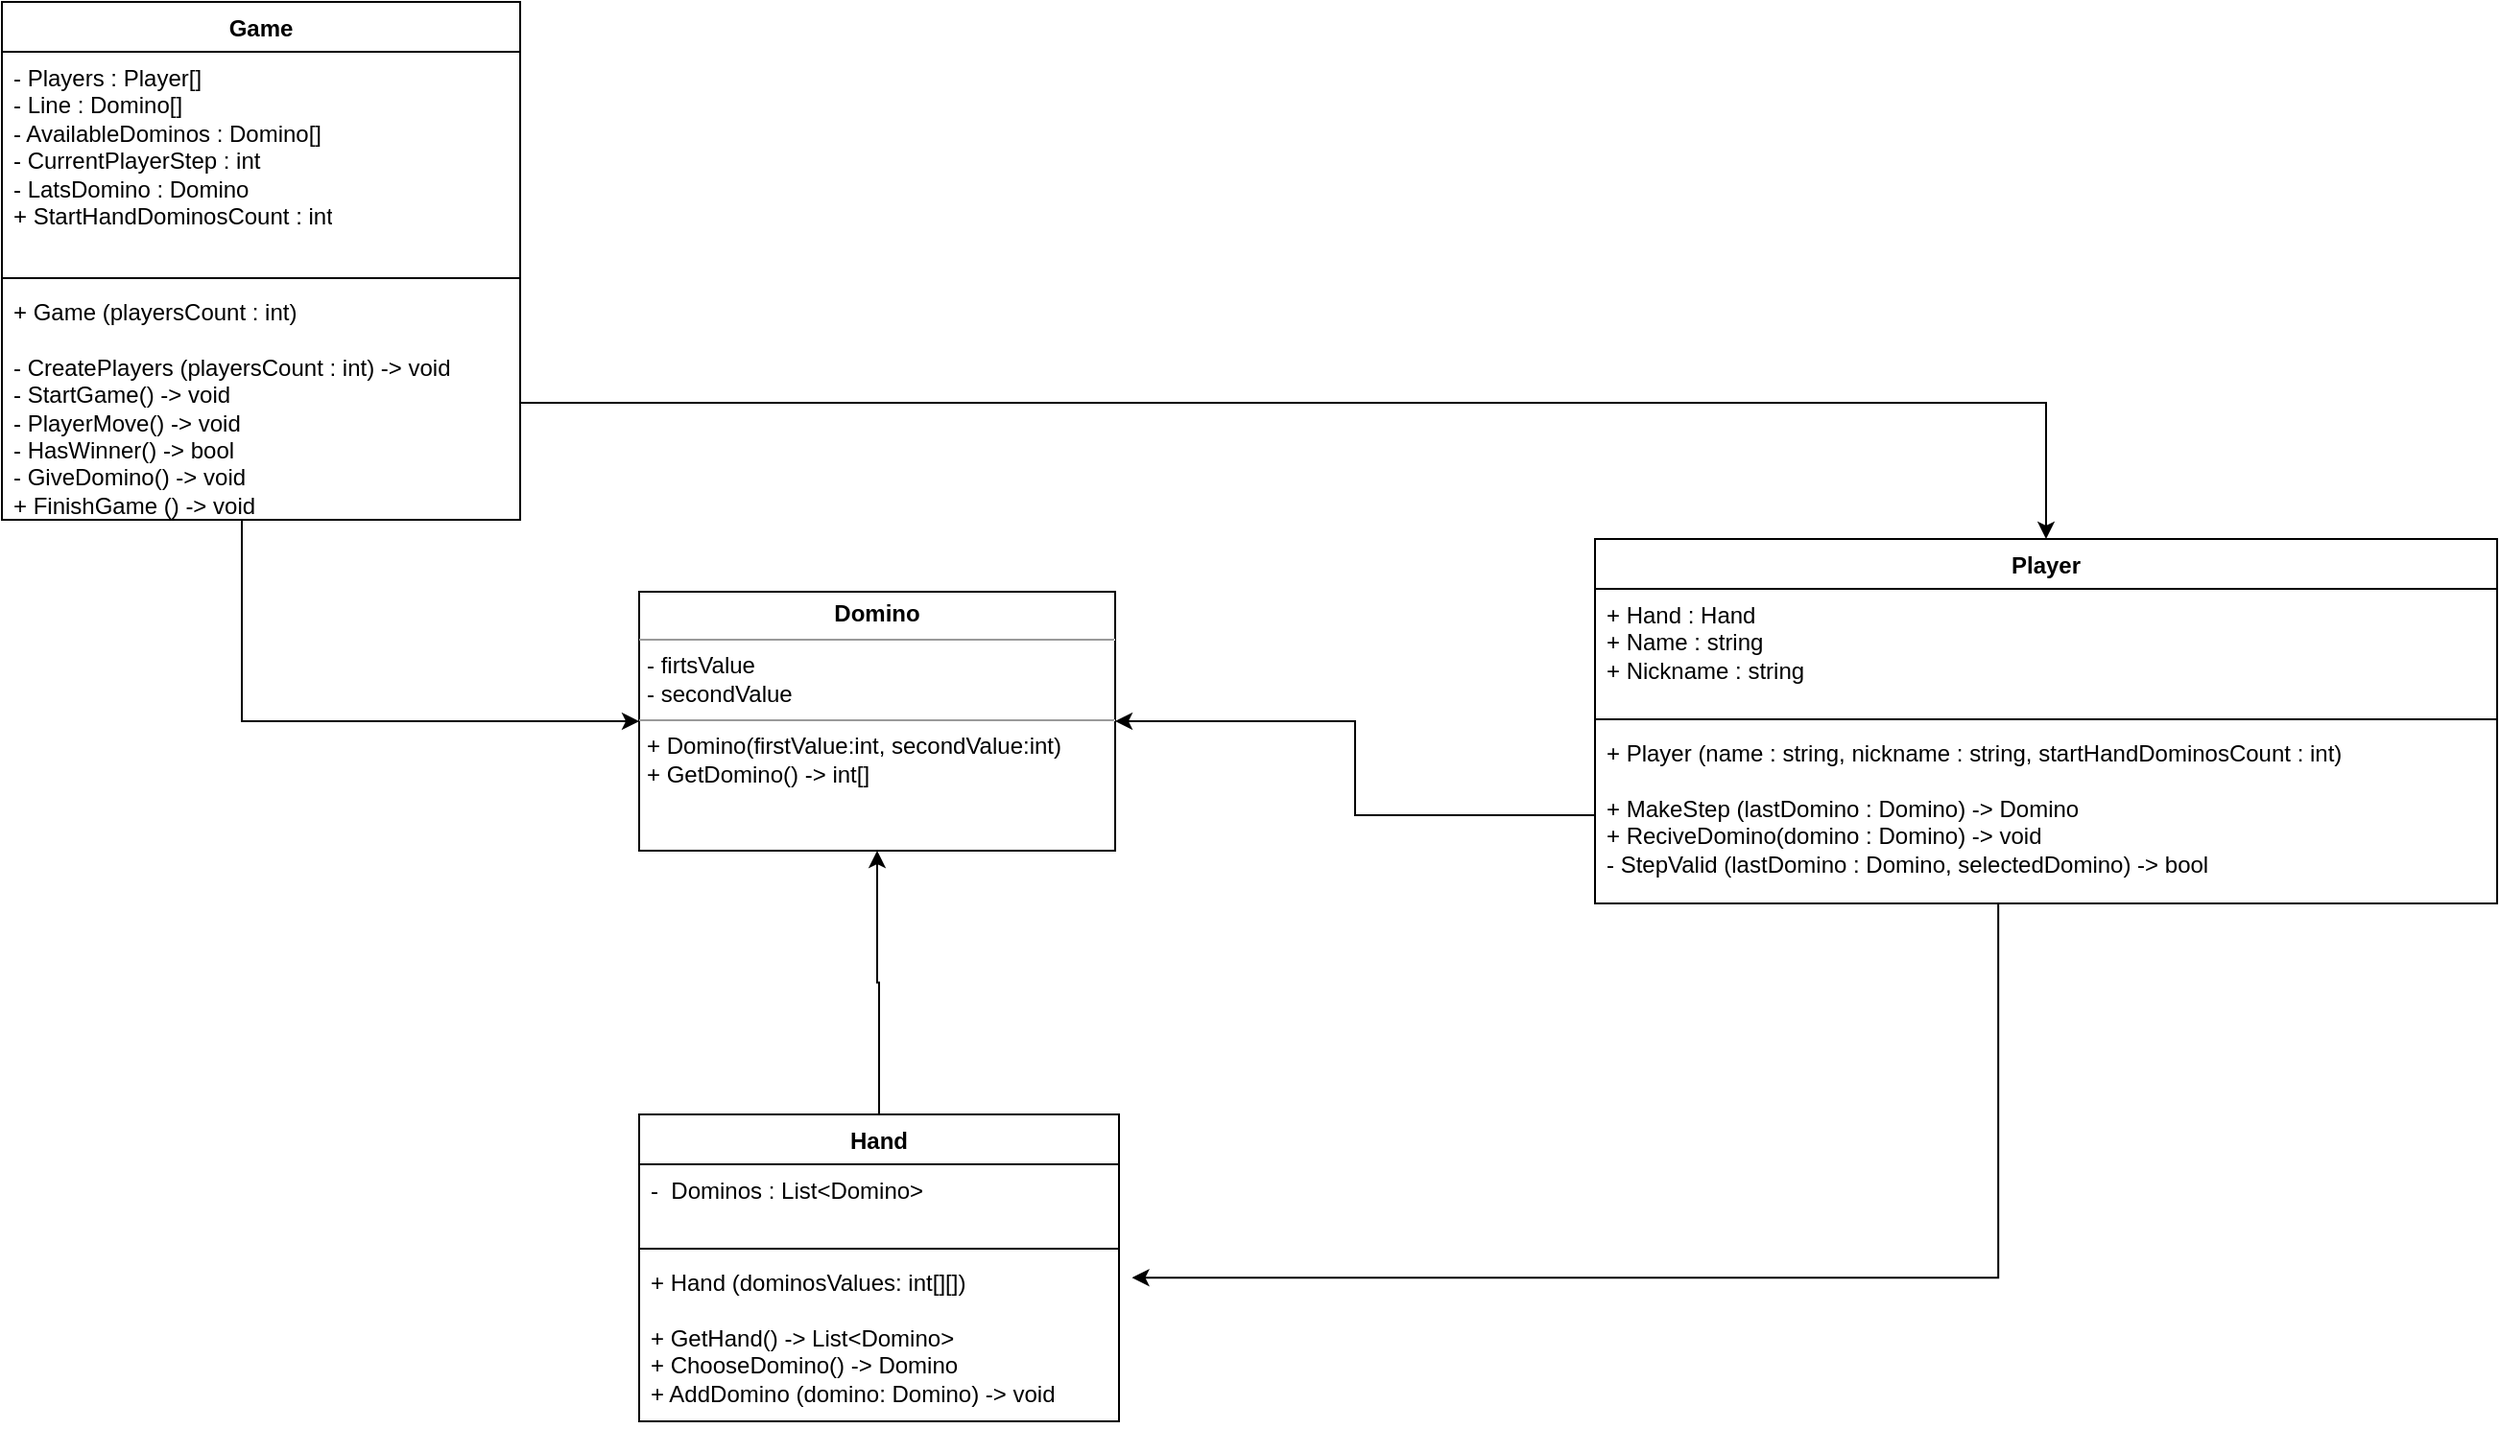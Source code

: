 <mxfile version="22.1.8" type="github">
  <diagram name="Страница — 1" id="WSpf2R3lcupBbCnASCNv">
    <mxGraphModel dx="2333" dy="1258" grid="1" gridSize="10" guides="1" tooltips="1" connect="1" arrows="1" fold="1" page="1" pageScale="1" pageWidth="827" pageHeight="1169" math="0" shadow="0">
      <root>
        <mxCell id="0" />
        <mxCell id="1" parent="0" />
        <mxCell id="o2LxJ038xUt1YhMu7u4r-6" value="Game" style="swimlane;fontStyle=1;align=center;verticalAlign=top;childLayout=stackLayout;horizontal=1;startSize=26;horizontalStack=0;resizeParent=1;resizeParentMax=0;resizeLast=0;collapsible=1;marginBottom=0;whiteSpace=wrap;html=1;" parent="1" vertex="1">
          <mxGeometry x="200" y="20" width="270" height="270" as="geometry">
            <mxRectangle x="340" y="90" width="70" height="30" as="alternateBounds" />
          </mxGeometry>
        </mxCell>
        <mxCell id="o2LxJ038xUt1YhMu7u4r-7" value="- Players : Player[]&lt;br&gt;- Line : Domino[]&lt;br&gt;- AvailableDominos : Domino[]&lt;br&gt;- CurrentPlayerStep : int&lt;br&gt;- LatsDomino : Domino&lt;br&gt;+ StartHandDominosCount : int" style="text;align=left;verticalAlign=top;spacingLeft=4;spacingRight=4;overflow=hidden;rotatable=0;points=[[0,0.5],[1,0.5]];portConstraint=eastwest;whiteSpace=wrap;html=1;" parent="o2LxJ038xUt1YhMu7u4r-6" vertex="1">
          <mxGeometry y="26" width="270" height="114" as="geometry" />
        </mxCell>
        <mxCell id="o2LxJ038xUt1YhMu7u4r-8" value="" style="line;strokeWidth=1;fillColor=none;align=left;verticalAlign=middle;spacingTop=-1;spacingLeft=3;spacingRight=3;rotatable=0;labelPosition=right;points=[];portConstraint=eastwest;strokeColor=inherit;" parent="o2LxJ038xUt1YhMu7u4r-6" vertex="1">
          <mxGeometry y="140" width="270" height="8" as="geometry" />
        </mxCell>
        <mxCell id="o2LxJ038xUt1YhMu7u4r-9" value="+ Game (playersCount : int)&lt;br&gt;&lt;br&gt;- CreatePlayers (playersCount : int) -&amp;gt; void&lt;br&gt;- StartGame() -&amp;gt; void&lt;br&gt;- PlayerMove() -&amp;gt; void&lt;br&gt;- HasWinner() -&amp;gt; bool&lt;br&gt;- GiveDomino() -&amp;gt; void&lt;br&gt;+ FinishGame () -&amp;gt; void" style="text;strokeColor=none;fillColor=none;align=left;verticalAlign=top;spacingLeft=4;spacingRight=4;overflow=hidden;rotatable=0;points=[[0,0.5],[1,0.5]];portConstraint=eastwest;whiteSpace=wrap;html=1;" parent="o2LxJ038xUt1YhMu7u4r-6" vertex="1">
          <mxGeometry y="148" width="270" height="122" as="geometry" />
        </mxCell>
        <mxCell id="o2LxJ038xUt1YhMu7u4r-10" value="Player" style="swimlane;fontStyle=1;align=center;verticalAlign=top;childLayout=stackLayout;horizontal=1;startSize=26;horizontalStack=0;resizeParent=1;resizeParentMax=0;resizeLast=0;collapsible=1;marginBottom=0;whiteSpace=wrap;html=1;" parent="1" vertex="1">
          <mxGeometry x="1030" y="300" width="470" height="190" as="geometry">
            <mxRectangle x="250" y="350" width="80" height="30" as="alternateBounds" />
          </mxGeometry>
        </mxCell>
        <mxCell id="o2LxJ038xUt1YhMu7u4r-11" value="+ Hand : Hand&lt;br&gt;+ Name : string&lt;br&gt;+ Nickname : string" style="text;strokeColor=none;fillColor=none;align=left;verticalAlign=top;spacingLeft=4;spacingRight=4;overflow=hidden;rotatable=0;points=[[0,0.5],[1,0.5]];portConstraint=eastwest;whiteSpace=wrap;html=1;" parent="o2LxJ038xUt1YhMu7u4r-10" vertex="1">
          <mxGeometry y="26" width="470" height="64" as="geometry" />
        </mxCell>
        <mxCell id="o2LxJ038xUt1YhMu7u4r-12" value="" style="line;strokeWidth=1;fillColor=none;align=left;verticalAlign=middle;spacingTop=-1;spacingLeft=3;spacingRight=3;rotatable=0;labelPosition=right;points=[];portConstraint=eastwest;strokeColor=inherit;" parent="o2LxJ038xUt1YhMu7u4r-10" vertex="1">
          <mxGeometry y="90" width="470" height="8" as="geometry" />
        </mxCell>
        <mxCell id="o2LxJ038xUt1YhMu7u4r-13" value="+ Player (name : string, nickname : string, startHandDominosCount : int)&lt;br&gt;&lt;br&gt;+ MakeStep (lastDomino : Domino) -&amp;gt; Domino&lt;br&gt;+ ReciveDomino(domino : Domino) -&amp;gt; void&lt;br&gt;- StepValid (lastDomino : Domino, selectedDomino) -&amp;gt; bool" style="text;strokeColor=none;fillColor=none;align=left;verticalAlign=top;spacingLeft=4;spacingRight=4;overflow=hidden;rotatable=0;points=[[0,0.5],[1,0.5]];portConstraint=eastwest;whiteSpace=wrap;html=1;" parent="o2LxJ038xUt1YhMu7u4r-10" vertex="1">
          <mxGeometry y="98" width="470" height="92" as="geometry" />
        </mxCell>
        <mxCell id="ggb_UhmxL2kMy4uVyJzx-6" style="edgeStyle=orthogonalEdgeStyle;rounded=0;orthogonalLoop=1;jettySize=auto;html=1;entryX=0.5;entryY=1;entryDx=0;entryDy=0;" edge="1" parent="1" source="o2LxJ038xUt1YhMu7u4r-14" target="n3KIZCUV4Ak1s4q1xW3Y-8">
          <mxGeometry relative="1" as="geometry" />
        </mxCell>
        <mxCell id="o2LxJ038xUt1YhMu7u4r-14" value="Hand" style="swimlane;fontStyle=1;align=center;verticalAlign=top;childLayout=stackLayout;horizontal=1;startSize=26;horizontalStack=0;resizeParent=1;resizeParentMax=0;resizeLast=0;collapsible=1;marginBottom=0;whiteSpace=wrap;html=1;" parent="1" vertex="1">
          <mxGeometry x="532" y="600" width="250" height="160" as="geometry" />
        </mxCell>
        <mxCell id="o2LxJ038xUt1YhMu7u4r-15" value="-&amp;nbsp; Dominos : List&amp;lt;Domino&amp;gt;" style="text;strokeColor=none;fillColor=none;align=left;verticalAlign=top;spacingLeft=4;spacingRight=4;overflow=hidden;rotatable=0;points=[[0,0.5],[1,0.5]];portConstraint=eastwest;whiteSpace=wrap;html=1;" parent="o2LxJ038xUt1YhMu7u4r-14" vertex="1">
          <mxGeometry y="26" width="250" height="40" as="geometry" />
        </mxCell>
        <mxCell id="o2LxJ038xUt1YhMu7u4r-16" value="" style="line;strokeWidth=1;fillColor=none;align=left;verticalAlign=middle;spacingTop=-1;spacingLeft=3;spacingRight=3;rotatable=0;labelPosition=right;points=[];portConstraint=eastwest;strokeColor=inherit;" parent="o2LxJ038xUt1YhMu7u4r-14" vertex="1">
          <mxGeometry y="66" width="250" height="8" as="geometry" />
        </mxCell>
        <mxCell id="o2LxJ038xUt1YhMu7u4r-17" value="+ Hand (dominosValues: int[][])&lt;br&gt;&lt;br&gt;+ GetHand() -&amp;gt; List&amp;lt;Domino&amp;gt;&lt;br&gt;+ ChooseDomino() -&amp;gt; Domino&lt;br&gt;+ AddDomino (domino: Domino) -&amp;gt; void" style="text;strokeColor=none;fillColor=none;align=left;verticalAlign=top;spacingLeft=4;spacingRight=4;overflow=hidden;rotatable=0;points=[[0,0.5],[1,0.5]];portConstraint=eastwest;whiteSpace=wrap;html=1;" parent="o2LxJ038xUt1YhMu7u4r-14" vertex="1">
          <mxGeometry y="74" width="250" height="86" as="geometry" />
        </mxCell>
        <mxCell id="n3KIZCUV4Ak1s4q1xW3Y-8" value="&lt;p style=&quot;margin:0px;margin-top:4px;text-align:center;&quot;&gt;&lt;b&gt;Domino&lt;/b&gt;&lt;/p&gt;&lt;hr size=&quot;1&quot;&gt;&lt;p style=&quot;margin:0px;margin-left:4px;&quot;&gt;- firtsValue&lt;br style=&quot;border-color: var(--border-color);&quot;&gt;- secondValue&lt;br&gt;&lt;/p&gt;&lt;hr size=&quot;1&quot;&gt;&lt;p style=&quot;margin:0px;margin-left:4px;&quot;&gt;+ Domino(firstValue:int, secondValue:int)&lt;/p&gt;&lt;p style=&quot;margin:0px;margin-left:4px;&quot;&gt;+ GetDomino() -&amp;gt; int[]&lt;/p&gt;" style="verticalAlign=top;align=left;overflow=fill;fontSize=12;fontFamily=Helvetica;html=1;whiteSpace=wrap;" parent="1" vertex="1">
          <mxGeometry x="532" y="327.5" width="248" height="135" as="geometry" />
        </mxCell>
        <mxCell id="n3KIZCUV4Ak1s4q1xW3Y-9" style="edgeStyle=orthogonalEdgeStyle;rounded=0;orthogonalLoop=1;jettySize=auto;html=1;" parent="1" source="o2LxJ038xUt1YhMu7u4r-9" target="o2LxJ038xUt1YhMu7u4r-10" edge="1">
          <mxGeometry relative="1" as="geometry" />
        </mxCell>
        <mxCell id="ggb_UhmxL2kMy4uVyJzx-3" style="edgeStyle=orthogonalEdgeStyle;rounded=0;orthogonalLoop=1;jettySize=auto;html=1;entryX=1.027;entryY=0.129;entryDx=0;entryDy=0;entryPerimeter=0;exitX=0.447;exitY=1;exitDx=0;exitDy=0;exitPerimeter=0;" edge="1" parent="1" source="o2LxJ038xUt1YhMu7u4r-13" target="o2LxJ038xUt1YhMu7u4r-17">
          <mxGeometry relative="1" as="geometry" />
        </mxCell>
        <mxCell id="ggb_UhmxL2kMy4uVyJzx-7" style="edgeStyle=orthogonalEdgeStyle;rounded=0;orthogonalLoop=1;jettySize=auto;html=1;entryX=1;entryY=0.5;entryDx=0;entryDy=0;" edge="1" parent="1" source="o2LxJ038xUt1YhMu7u4r-13" target="n3KIZCUV4Ak1s4q1xW3Y-8">
          <mxGeometry relative="1" as="geometry" />
        </mxCell>
        <mxCell id="ggb_UhmxL2kMy4uVyJzx-8" style="edgeStyle=orthogonalEdgeStyle;rounded=0;orthogonalLoop=1;jettySize=auto;html=1;entryX=0;entryY=0.5;entryDx=0;entryDy=0;" edge="1" parent="1" source="o2LxJ038xUt1YhMu7u4r-9" target="n3KIZCUV4Ak1s4q1xW3Y-8">
          <mxGeometry relative="1" as="geometry">
            <Array as="points">
              <mxPoint x="325" y="395" />
            </Array>
          </mxGeometry>
        </mxCell>
      </root>
    </mxGraphModel>
  </diagram>
</mxfile>
